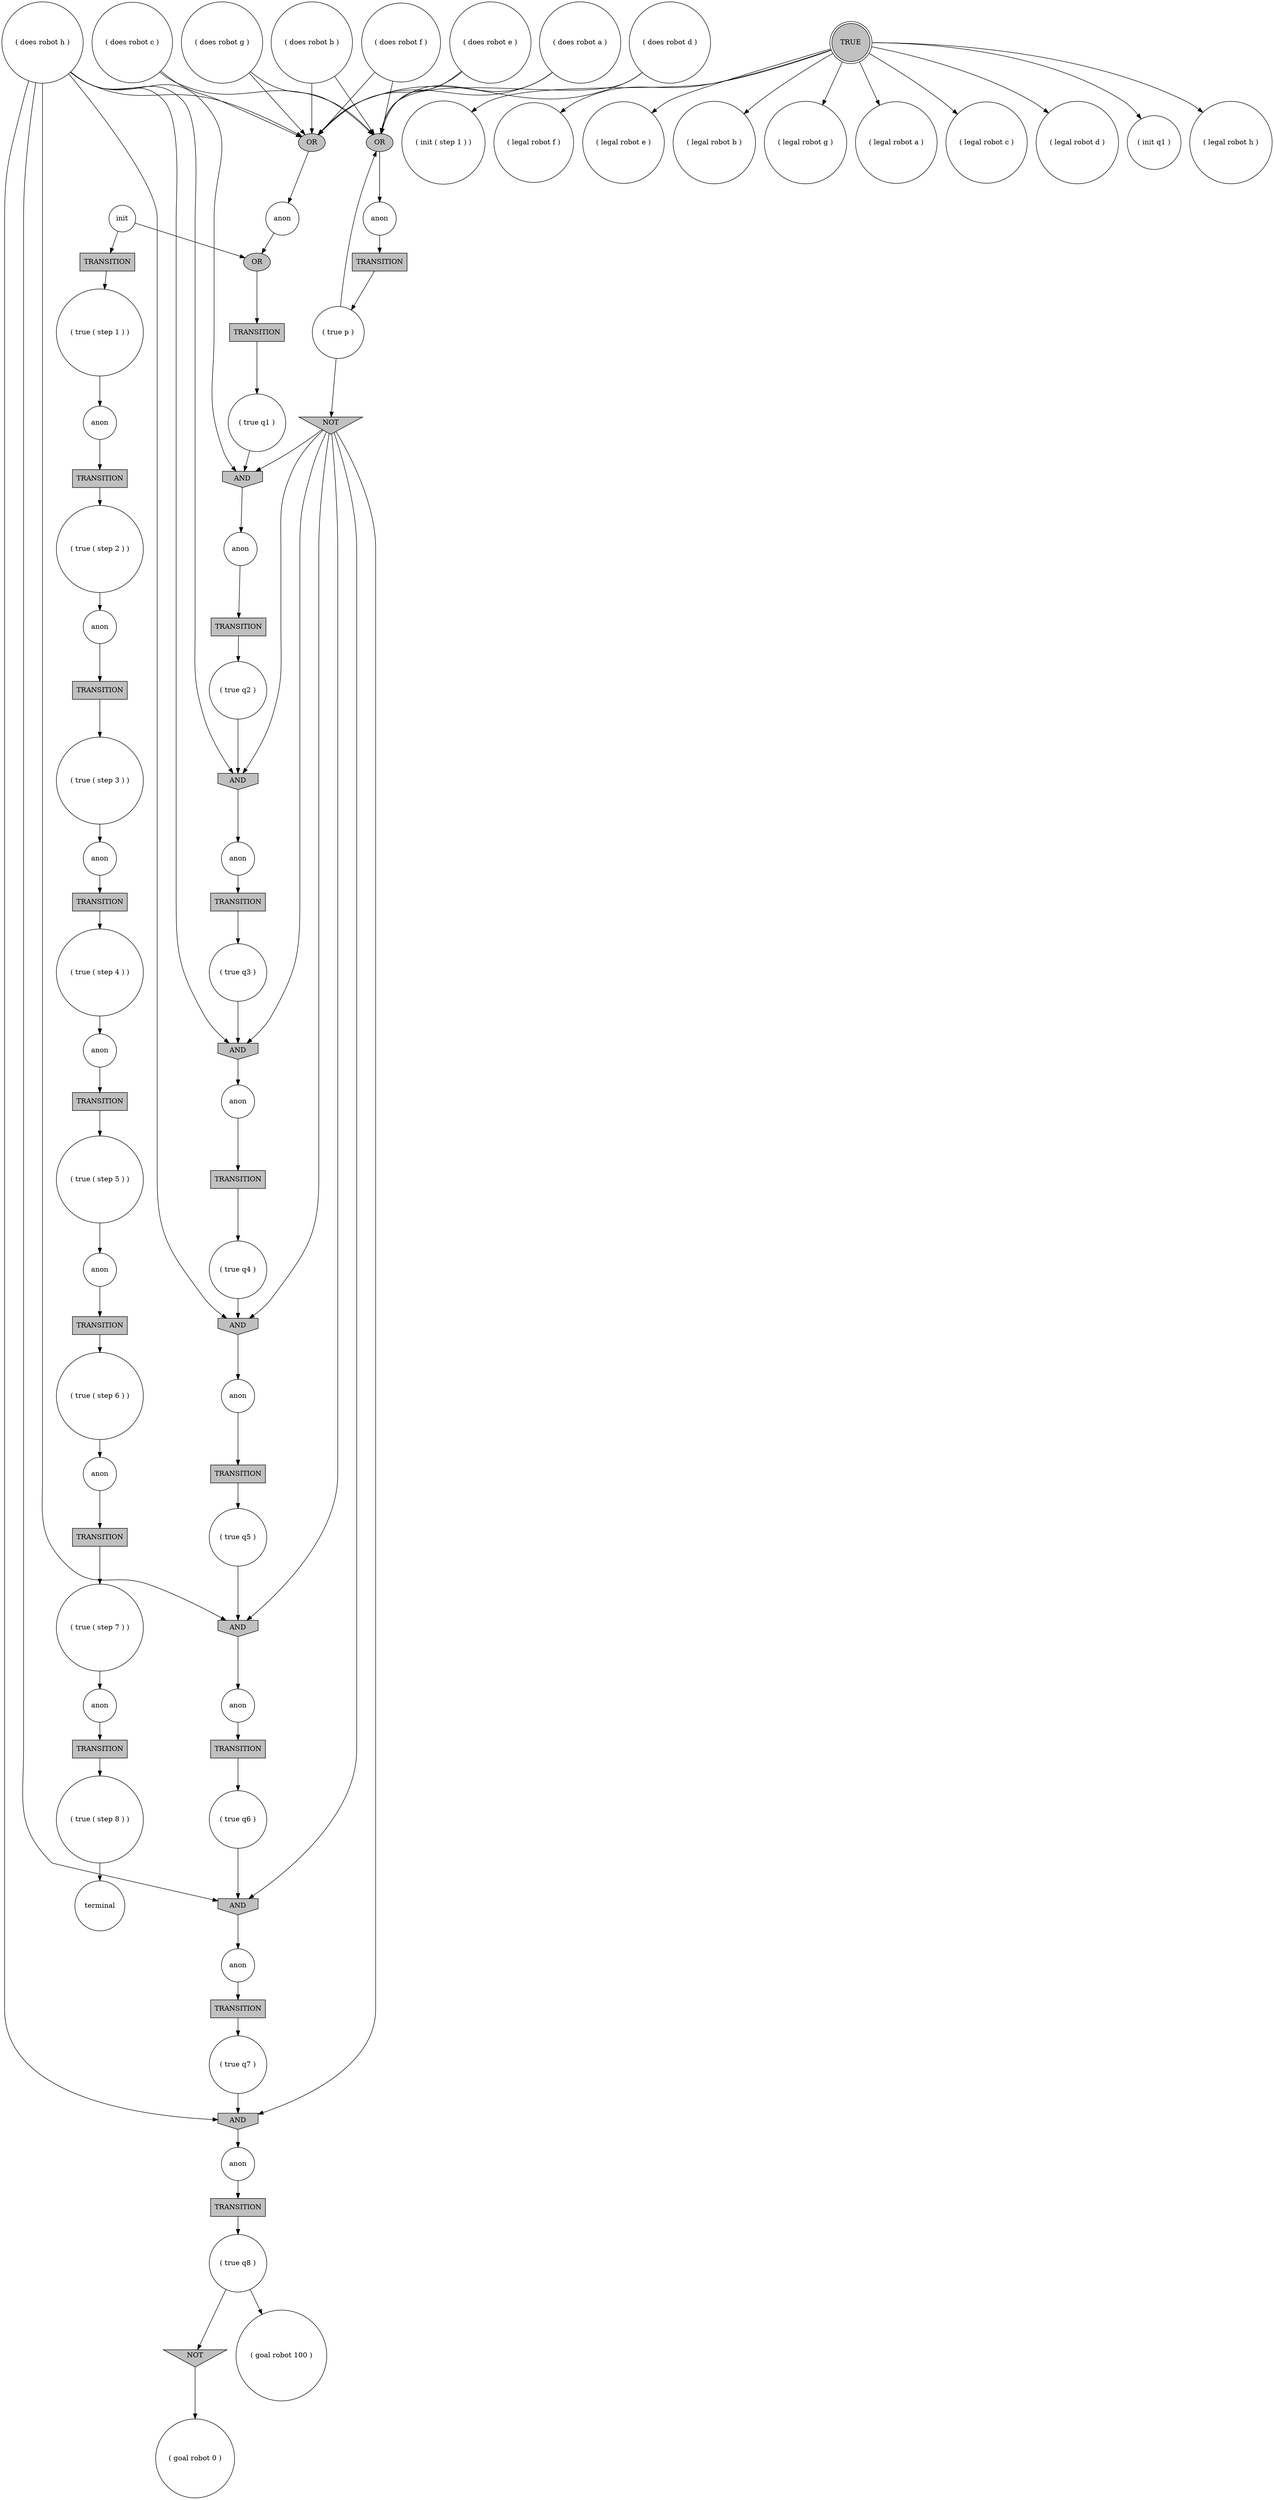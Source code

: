 digraph propNet
{
	"@37c398e"[shape=circle, style= filled, fillcolor=white, label="( does robot e )"]; "@37c398e"->"@5722cc7e"; "@37c398e"->"@3d89acb5"; 
	"@1ca37c6a"[shape=circle, style= filled, fillcolor=white, label="anon"]; "@1ca37c6a"->"@279977bd"; 
	"@2259a735"[shape=circle, style= filled, fillcolor=white, label="( true ( step 2 ) )"]; "@2259a735"->"@64bbf7aa"; 
	"@206cc2a4"[shape=circle, style= filled, fillcolor=white, label="anon"]; "@206cc2a4"->"@28a50da4"; 
	"@3804dd1b"[shape=box, style= filled, fillcolor=grey, label="TRANSITION"]; "@3804dd1b"->"@1faac07d"; 
	"@7b712193"[shape=circle, style= filled, fillcolor=white, label="( does robot a )"]; "@7b712193"->"@5722cc7e"; "@7b712193"->"@3d89acb5"; 
	"@3852eef4"[shape=circle, style= filled, fillcolor=white, label="( true q8 )"]; "@3852eef4"->"@5796de29"; "@3852eef4"->"@76539f0d"; 
	"@7307f742"[shape=circle, style= filled, fillcolor=white, label="( init ( step 1 ) )"]; 
	"@5c71949b"[shape=circle, style= filled, fillcolor=white, label="anon"]; "@5c71949b"->"@22f62eba"; 
	"@279977bd"[shape=box, style= filled, fillcolor=grey, label="TRANSITION"]; "@279977bd"->"@78d23e53"; 
	"@54e9a7c2"[shape=circle, style= filled, fillcolor=white, label="init"]; "@54e9a7c2"->"@3804dd1b"; "@54e9a7c2"->"@6c229ed4"; 
	"@64bbf7aa"[shape=circle, style= filled, fillcolor=white, label="anon"]; "@64bbf7aa"->"@1b071c0"; 
	"@1fbbc779"[shape=circle, style= filled, fillcolor=white, label="( true ( step 3 ) )"]; "@1fbbc779"->"@247881db"; 
	"@4ab34646"[shape=circle, style= filled, fillcolor=white, label="( true p )"]; "@4ab34646"->"@5722cc7e"; "@4ab34646"->"@3fcac3fa"; 
	"@3fcac3fa"[shape=invtriangle, style= filled, fillcolor=grey, label="NOT"]; "@3fcac3fa"->"@6f3b625b"; "@3fcac3fa"->"@5043153c"; "@3fcac3fa"->"@63e5ba24"; "@3fcac3fa"->"@190872ce"; "@3fcac3fa"->"@6a25b72a"; "@3fcac3fa"->"@5b76de14"; "@3fcac3fa"->"@283aa791"; 
	"@7e4e194f"[shape=circle, style= filled, fillcolor=white, label="( legal robot f )"]; 
	"@390f34cc"[shape=circle, style= filled, fillcolor=white, label="( legal robot e )"]; 
	"@7578a7d9"[shape=circle, style= filled, fillcolor=white, label="( does robot d )"]; "@7578a7d9"->"@5722cc7e"; "@7578a7d9"->"@3d89acb5"; 
	"@338f7701"[shape=circle, style= filled, fillcolor=white, label="anon"]; "@338f7701"->"@677210a5"; 
	"@283aa791"[shape=invhouse, style= filled, fillcolor=grey, label="AND"]; "@283aa791"->"@5c71949b"; 
	"@190872ce"[shape=invhouse, style= filled, fillcolor=grey, label="AND"]; "@190872ce"->"@6a643edd"; 
	"@28a50da4"[shape=box, style= filled, fillcolor=grey, label="TRANSITION"]; "@28a50da4"->"@2259a735"; 
	"@1b071c0"[shape=box, style= filled, fillcolor=grey, label="TRANSITION"]; "@1b071c0"->"@1fbbc779"; 
	"@11b9d4d8"[shape=circle, style= filled, fillcolor=white, label="( legal robot b )"]; 
	"@6c229ed4"[shape=ellipse, style= filled, fillcolor=grey, label="OR"]; "@6c229ed4"->"@4ccd21c"; 
	"@2c1450bd"[shape=circle, style= filled, fillcolor=white, label="( does robot c )"]; "@2c1450bd"->"@5722cc7e"; "@2c1450bd"->"@3d89acb5"; 
	"@4adf9095"[shape=circle, style= filled, fillcolor=white, label="( true ( step 5 ) )"]; "@4adf9095"->"@23d8417c"; 
	"@677210a5"[shape=box, style= filled, fillcolor=grey, label="TRANSITION"]; "@677210a5"->"@612e4cd"; 
	"@19af9e98"[shape=circle, style= filled, fillcolor=white, label="( does robot g )"]; "@19af9e98"->"@5722cc7e"; "@19af9e98"->"@3d89acb5"; 
	"@19a9bea3"[shape=circle, style= filled, fillcolor=white, label="anon"]; "@19a9bea3"->"@6c229ed4"; 
	"@66fbf51d"[shape=box, style= filled, fillcolor=grey, label="TRANSITION"]; "@66fbf51d"->"@4adf9095"; 
	"@3f44b9ff"[shape=circle, style= filled, fillcolor=white, label="( legal robot g )"]; 
	"@5f9299f5"[shape=circle, style= filled, fillcolor=white, label="( legal robot a )"]; 
	"@64273f4e"[shape=circle, style= filled, fillcolor=white, label="( true q3 )"]; "@64273f4e"->"@5043153c"; 
	"@2b302b69"[shape=circle, style= filled, fillcolor=white, label="( goal robot 0 )"]; 
	"@521c5cd7"[shape=circle, style= filled, fillcolor=white, label="( true q7 )"]; "@521c5cd7"->"@6a25b72a"; 
	"@6f3b625b"[shape=invhouse, style= filled, fillcolor=grey, label="AND"]; "@6f3b625b"->"@4959d87f"; 
	"@439067e5"[shape=box, style= filled, fillcolor=grey, label="TRANSITION"]; "@439067e5"->"@58ee21f5"; 
	"@13505258"[shape=circle, style= filled, fillcolor=white, label="( legal robot c )"]; 
	"@79ce00b4"[shape=box, style= filled, fillcolor=grey, label="TRANSITION"]; "@79ce00b4"->"@201d592a"; 
	"@4c842d9a"[shape=box, style= filled, fillcolor=grey, label="TRANSITION"]; "@4c842d9a"->"@5b2ddfe4"; 
	"@5075c744"[shape=box, style= filled, fillcolor=grey, label="TRANSITION"]; "@5075c744"->"@4ab34646"; 
	"@52a34783"[shape=circle, style= filled, fillcolor=white, label="anon"]; "@52a34783"->"@71a2f5b1"; 
	"@34b6a6d6"[shape=circle, style= filled, fillcolor=white, label="terminal"]; 
	"@646d6aa0"[shape=box, style= filled, fillcolor=grey, label="TRANSITION"]; "@646d6aa0"->"@5675b3ee"; 
	"@15535a58"[shape=circle, style= filled, fillcolor=white, label="( legal robot d )"]; 
	"@6a25b72a"[shape=invhouse, style= filled, fillcolor=grey, label="AND"]; "@6a25b72a"->"@4c4ab84c"; 
	"@4ccd21c"[shape=box, style= filled, fillcolor=grey, label="TRANSITION"]; "@4ccd21c"->"@7f1fc4b8"; 
	"@22f62eba"[shape=box, style= filled, fillcolor=grey, label="TRANSITION"]; "@22f62eba"->"@23b67d6a"; 
	"@63b5a40a"[shape=circle, style= filled, fillcolor=white, label="anon"]; "@63b5a40a"->"@439067e5"; 
	"@612e4cd"[shape=circle, style= filled, fillcolor=white, label="( true ( step 7 ) )"]; "@612e4cd"->"@1ca37c6a"; 
	"@4c4ab84c"[shape=circle, style= filled, fillcolor=white, label="anon"]; "@4c4ab84c"->"@3d950e0a"; 
	"@6d3136e5"[shape=circle, style= filled, fillcolor=white, label="anon"]; "@6d3136e5"->"@66fbf51d"; 
	"@5b2ddfe4"[shape=circle, style= filled, fillcolor=white, label="( true ( step 4 ) )"]; "@5b2ddfe4"->"@6d3136e5"; 
	"@23d8417c"[shape=circle, style= filled, fillcolor=white, label="anon"]; "@23d8417c"->"@79ce00b4"; 
	"@79a93f38"[shape=circle, style= filled, fillcolor=white, label="( does robot h )"]; "@79a93f38"->"@6f3b625b"; "@79a93f38"->"@5043153c"; "@79a93f38"->"@63e5ba24"; "@79a93f38"->"@190872ce"; "@79a93f38"->"@3d89acb5"; "@79a93f38"->"@6a25b72a"; "@79a93f38"->"@5b76de14"; "@79a93f38"->"@283aa791"; 
	"@6dcd2197"[shape=circle, style= filled, fillcolor=white, label="anon"]; "@6dcd2197"->"@646d6aa0"; 
	"@5796de29"[shape=invtriangle, style= filled, fillcolor=grey, label="NOT"]; "@5796de29"->"@2b302b69"; 
	"@5b76de14"[shape=invhouse, style= filled, fillcolor=grey, label="AND"]; "@5b76de14"->"@52a34783"; 
	"@78d23e53"[shape=circle, style= filled, fillcolor=white, label="( true ( step 8 ) )"]; "@78d23e53"->"@34b6a6d6"; 
	"@71a2f5b1"[shape=box, style= filled, fillcolor=grey, label="TRANSITION"]; "@71a2f5b1"->"@22cf3539"; 
	"@247881db"[shape=circle, style= filled, fillcolor=white, label="anon"]; "@247881db"->"@4c842d9a"; 
	"@32b95f72"[shape=circle, style= filled, fillcolor=white, label="( does robot b )"]; "@32b95f72"->"@5722cc7e"; "@32b95f72"->"@3d89acb5"; 
	"@63e5ba24"[shape=invhouse, style= filled, fillcolor=grey, label="AND"]; "@63e5ba24"->"@6dcd2197"; 
	"@5043153c"[shape=invhouse, style= filled, fillcolor=grey, label="AND"]; "@5043153c"->"@63b5a40a"; 
	"@4b7361e2"[shape=box, style= filled, fillcolor=grey, label="TRANSITION"]; "@4b7361e2"->"@521c5cd7"; 
	"@3d950e0a"[shape=box, style= filled, fillcolor=grey, label="TRANSITION"]; "@3d950e0a"->"@3852eef4"; 
	"@5722cc7e"[shape=ellipse, style= filled, fillcolor=grey, label="OR"]; "@5722cc7e"->"@2d9f90e3"; 
	"@201d592a"[shape=circle, style= filled, fillcolor=white, label="( true ( step 6 ) )"]; "@201d592a"->"@338f7701"; 
	"@58ee21f5"[shape=circle, style= filled, fillcolor=white, label="( true q4 )"]; "@58ee21f5"->"@5b76de14"; 
	"@3d89acb5"[shape=ellipse, style= filled, fillcolor=grey, label="OR"]; "@3d89acb5"->"@19a9bea3"; 
	"@6a643edd"[shape=circle, style= filled, fillcolor=white, label="anon"]; "@6a643edd"->"@41f6321"; 
	"@2d9f90e3"[shape=circle, style= filled, fillcolor=white, label="anon"]; "@2d9f90e3"->"@5075c744"; 
	"@5675b3ee"[shape=circle, style= filled, fillcolor=white, label="( true q2 )"]; "@5675b3ee"->"@190872ce"; 
	"@1faac07d"[shape=circle, style= filled, fillcolor=white, label="( true ( step 1 ) )"]; "@1faac07d"->"@206cc2a4"; 
	"@22cf3539"[shape=circle, style= filled, fillcolor=white, label="( true q5 )"]; "@22cf3539"->"@283aa791"; 
	"@438346a3"[shape=circle, style= filled, fillcolor=white, label="( init q1 )"]; 
	"@395fd251"[shape=circle, style= filled, fillcolor=white, label="( legal robot h )"]; 
	"@4959d87f"[shape=circle, style= filled, fillcolor=white, label="anon"]; "@4959d87f"->"@4b7361e2"; 
	"@367c218e"[shape=circle, style= filled, fillcolor=white, label="( does robot f )"]; "@367c218e"->"@5722cc7e"; "@367c218e"->"@3d89acb5"; 
	"@344e17f9"[shape=doublecircle, style= filled, fillcolor=grey, label="TRUE"]; "@344e17f9"->"@438346a3"; "@344e17f9"->"@395fd251"; "@344e17f9"->"@13505258"; "@344e17f9"->"@15535a58"; "@344e17f9"->"@11b9d4d8"; "@344e17f9"->"@3f44b9ff"; "@344e17f9"->"@7e4e194f"; "@344e17f9"->"@390f34cc"; "@344e17f9"->"@5f9299f5"; "@344e17f9"->"@7307f742"; 
	"@41f6321"[shape=box, style= filled, fillcolor=grey, label="TRANSITION"]; "@41f6321"->"@64273f4e"; 
	"@7f1fc4b8"[shape=circle, style= filled, fillcolor=white, label="( true q1 )"]; "@7f1fc4b8"->"@63e5ba24"; 
	"@23b67d6a"[shape=circle, style= filled, fillcolor=white, label="( true q6 )"]; "@23b67d6a"->"@6f3b625b"; 
	"@76539f0d"[shape=circle, style= filled, fillcolor=white, label="( goal robot 100 )"]; 
}